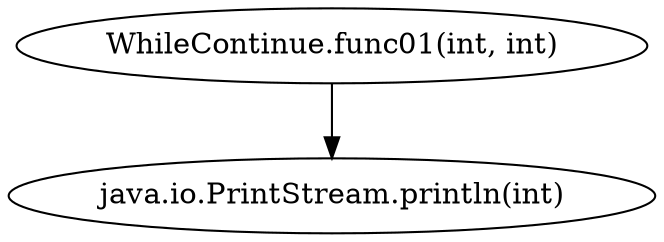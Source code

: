 digraph G {
  1 [ label="WhileContinue.func01(int, int)" ];
  2 [ label="java.io.PrintStream.println(int)" ];
  1 -> 2;
}
